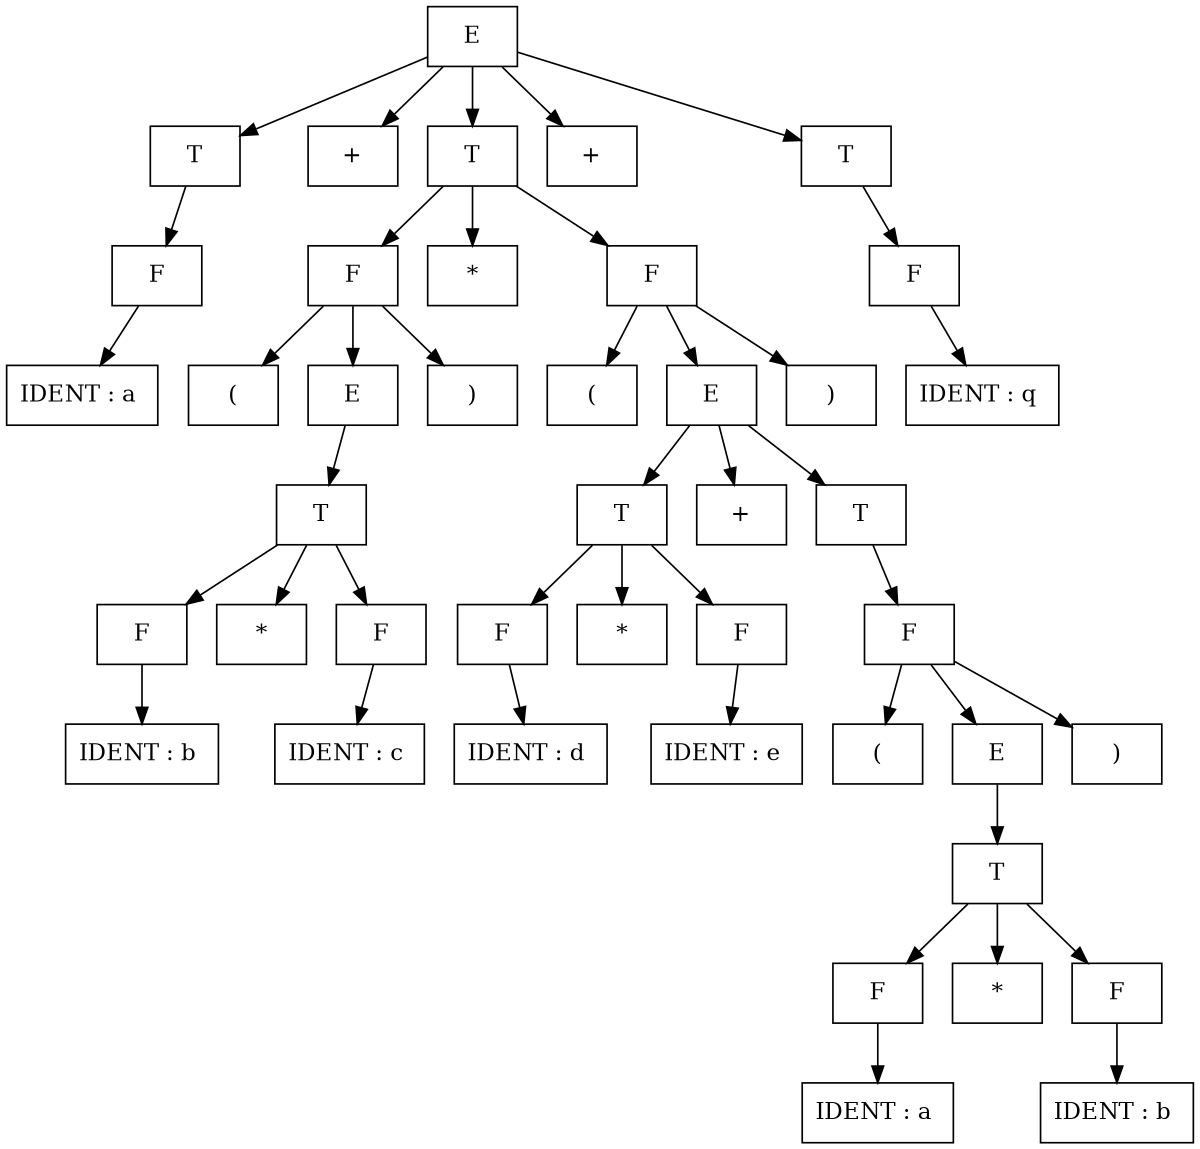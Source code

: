 # Generated Tor  2 Okt 2008 11:02:51 GMT by dot - Graphviz version 2.20.2 (Tue Jul  1 11:56:55 UTC 2008)
#
# 
# real	0m0.246s
# user	0m0.131s
# sys	0m0.038s

digraph L0 {
	graph [size="8,8", ordering=out];
	node [label="\N", shape=box];
	graph [bb="0,0,637,684",
		_draw_="c 5 -white C 5 -white P 4 0 0 0 684 637 684 637 0 ",
		xdotversion="1.2"];
	{
		graph [bb="",
			_draw_="",
			xdotversion=""];
		n1 [label=T, pos="88,594", width="0.75", height="0.50", _draw_="c 5 -black p 4 115 612 61 612 61 576 115 576 ", _ldraw_="F 14.000000 11 -Times-Roman c 5 -black T 88 586 0 6 1 -T "];
		n4 [label="+", pos="179,594", width="0.75", height="0.50", _draw_="c 5 -black p 4 206 612 152 612 152 576 206 576 ", _ldraw_="F 14.000000 11 -Times-Roman c 5 -black T 179 586 0 6 1 -+ "];
		n5 [label=T, pos="251,594", width="0.75", height="0.50", _draw_="c 5 -black p 4 278 612 224 612 224 576 278 576 ", _ldraw_="F 14.000000 11 -Times-Roman c 5 -black T 251 586 0 6 1 -T "];
		n39 [label="+", pos="323,594", width="0.75", height="0.50", _draw_="c 5 -black p 4 350 612 296 612 296 576 350 576 ", _ldraw_="F 14.000000 11 -Times-Roman c 5 -black T 323 586 0 6 1 -+ "];
		n40 [label=T, pos="432,594", width="0.75", height="0.50", _draw_="c 5 -black p 4 459 612 405 612 405 576 459 576 ", _ldraw_="F 14.000000 11 -Times-Roman c 5 -black T 432 586 0 6 1 -T "];
	}
	{
		graph [bb="",
			_draw_="",
			xdotversion=""];
		n6 [label=F, pos="179,522", width="0.75", height="0.50", _draw_="c 5 -black p 4 206 540 152 540 152 504 206 504 ", _ldraw_="F 14.000000 11 -Times-Roman c 5 -black T 179 514 0 6 1 -F "];
		n16 [label="*", pos="251,522", width="0.75", height="0.50", _draw_="c 5 -black p 4 278 540 224 540 224 504 278 504 ", _ldraw_="F 14.000000 11 -Times-Roman c 5 -black T 251 514 0 5 1 -* "];
		n17 [label=F, pos="359,522", width="0.75", height="0.50", _draw_="c 5 -black p 4 386 540 332 540 332 504 386 504 ", _ldraw_="F 14.000000 11 -Times-Roman c 5 -black T 359 514 0 6 1 -F "];
	}
	{
		graph [bb="",
			_draw_="",
			xdotversion=""];
		n7 [label="(", pos="107,450", width="0.75", height="0.50", _draw_="c 5 -black p 4 134 468 80 468 80 432 134 432 ", _ldraw_="F 14.000000 11 -Times-Roman c 5 -black T 107 442 0 3 1 -( "];
		n8 [label=E, pos="179,450", width="0.75", height="0.50", _draw_="c 5 -black p 4 206 468 152 468 152 432 206 432 ", _ldraw_="F 14.000000 11 -Times-Roman c 5 -black T 179 442 0 6 1 -E "];
		n15 [label=")", pos="251,450", width="0.75", height="0.50", _draw_="c 5 -black p 4 278 468 224 468 224 432 278 432 ", _ldraw_="F 14.000000 11 -Times-Roman c 5 -black T 251 442 0 3 1 -) "];
	}
	{
		graph [bb="",
			_draw_="",
			xdotversion=""];
		n10 [label=F, pos="51,306", width="0.75", height="0.50", _draw_="c 5 -black p 4 78 324 24 324 24 288 78 288 ", _ldraw_="F 14.000000 11 -Times-Roman c 5 -black T 51 298 0 6 1 -F "];
		n12 [label="*", pos="123,306", width="0.75", height="0.50", _draw_="c 5 -black p 4 150 324 96 324 96 288 150 288 ", _ldraw_="F 14.000000 11 -Times-Roman c 5 -black T 123 298 0 5 1 -* "];
		n13 [label=F, pos="195,306", width="0.75", height="0.50", _draw_="c 5 -black p 4 222 324 168 324 168 288 222 288 ", _ldraw_="F 14.000000 11 -Times-Roman c 5 -black T 195 298 0 6 1 -F "];
	}
	{
		graph [bb="",
			_draw_="",
			xdotversion=""];
		n18 [label="(", pos="323,450", width="0.75", height="0.50", _draw_="c 5 -black p 4 350 468 296 468 296 432 350 432 ", _ldraw_="F 14.000000 11 -Times-Roman c 5 -black T 323 442 0 3 1 -( "];
		n19 [label=E, pos="395,450", width="0.75", height="0.50", _draw_="c 5 -black p 4 422 468 368 468 368 432 422 432 ", _ldraw_="F 14.000000 11 -Times-Roman c 5 -black T 395 442 0 6 1 -E "];
		n38 [label=")", pos="467,450", width="0.75", height="0.50", _draw_="c 5 -black p 4 494 468 440 468 440 432 494 432 ", _ldraw_="F 14.000000 11 -Times-Roman c 5 -black T 467 442 0 3 1 -) "];
	}
	{
		graph [bb="",
			_draw_="",
			xdotversion=""];
		n20 [label=T, pos="343,378", width="0.75", height="0.50", _draw_="c 5 -black p 4 370 396 316 396 316 360 370 360 ", _ldraw_="F 14.000000 11 -Times-Roman c 5 -black T 343 370 0 6 1 -T "];
		n26 [label="+", pos="415,378", width="0.75", height="0.50", _draw_="c 5 -black p 4 442 396 388 396 388 360 442 360 ", _ldraw_="F 14.000000 11 -Times-Roman c 5 -black T 415 370 0 6 1 -+ "];
		n27 [label=T, pos="493,378", width="0.75", height="0.50", _draw_="c 5 -black p 4 520 396 466 396 466 360 520 360 ", _ldraw_="F 14.000000 11 -Times-Roman c 5 -black T 493 370 0 6 1 -T "];
	}
	{
		graph [bb="",
			_draw_="",
			xdotversion=""];
		n21 [label=F, pos="271,306", width="0.75", height="0.50", _draw_="c 5 -black p 4 298 324 244 324 244 288 298 288 ", _ldraw_="F 14.000000 11 -Times-Roman c 5 -black T 271 298 0 6 1 -F "];
		n23 [label="*", pos="343,306", width="0.75", height="0.50", _draw_="c 5 -black p 4 370 324 316 324 316 288 370 288 ", _ldraw_="F 14.000000 11 -Times-Roman c 5 -black T 343 298 0 5 1 -* "];
		n24 [label=F, pos="415,306", width="0.75", height="0.50", _draw_="c 5 -black p 4 442 324 388 324 388 288 442 288 ", _ldraw_="F 14.000000 11 -Times-Roman c 5 -black T 415 298 0 6 1 -F "];
	}
	{
		graph [bb="",
			_draw_="",
			xdotversion=""];
		n29 [label="(", pos="461,234", width="0.75", height="0.50", _draw_="c 5 -black p 4 488 252 434 252 434 216 488 216 ", _ldraw_="F 14.000000 11 -Times-Roman c 5 -black T 461 226 0 3 1 -( "];
		n30 [label=E, pos="533,234", width="0.75", height="0.50", _draw_="c 5 -black p 4 560 252 506 252 506 216 560 216 ", _ldraw_="F 14.000000 11 -Times-Roman c 5 -black T 533 226 0 6 1 -E "];
		n37 [label=")", pos="605,234", width="0.75", height="0.50", _draw_="c 5 -black p 4 632 252 578 252 578 216 632 216 ", _ldraw_="F 14.000000 11 -Times-Roman c 5 -black T 605 226 0 3 1 -) "];
	}
	{
		graph [bb="",
			_draw_="",
			xdotversion=""];
		n32 [label=F, pos="461,90", width="0.75", height="0.50", _draw_="c 5 -black p 4 488 108 434 108 434 72 488 72 ", _ldraw_="F 14.000000 11 -Times-Roman c 5 -black T 461 82 0 6 1 -F "];
		n34 [label="*", pos="533,90", width="0.75", height="0.50", _draw_="c 5 -black p 4 560 108 506 108 506 72 560 72 ", _ldraw_="F 14.000000 11 -Times-Roman c 5 -black T 533 82 0 5 1 -* "];
		n35 [label=F, pos="605,90", width="0.75", height="0.50", _draw_="c 5 -black p 4 632 108 578 108 578 72 632 72 ", _ldraw_="F 14.000000 11 -Times-Roman c 5 -black T 605 82 0 6 1 -F "];
	}
	n0 [label=E, pos="251,666", width="0.75", height="0.50", _draw_="c 5 -black p 4 278 684 224 684 224 648 278 648 ", _ldraw_="F 14.000000 11 -Times-Roman c 5 -black T 251 658 0 6 1 -E "];
	n2 [label=F, pos="69,522", width="0.75", height="0.50", _draw_="c 5 -black p 4 96 540 42 540 42 504 96 504 ", _ldraw_="F 14.000000 11 -Times-Roman c 5 -black T 69 514 0 6 1 -F "];
	n3 [label="IDENT : a ", pos="31,450", width="0.86", height="0.50", _draw_="c 5 -black p 4 62 468 0 468 0 432 62 432 ", _ldraw_="F 14.000000 11 -Times-Roman c 5 -black T 31 442 0 47 10 -IDENT : a  "];
	n9 [label=T, pos="159,378", width="0.75", height="0.50", _draw_="c 5 -black p 4 186 396 132 396 132 360 186 360 ", _ldraw_="F 14.000000 11 -Times-Roman c 5 -black T 159 370 0 6 1 -T "];
	n11 [label="IDENT : b ", pos="51,234", width="0.89", height="0.50", _draw_="c 5 -black p 4 83 252 19 252 19 216 83 216 ", _ldraw_="F 14.000000 11 -Times-Roman c 5 -black T 51 226 0 48 10 -IDENT : b  "];
	n14 [label="IDENT : c ", pos="192,234", width="0.86", height="0.50", _draw_="c 5 -black p 4 223 252 161 252 161 216 223 216 ", _ldraw_="F 14.000000 11 -Times-Roman c 5 -black T 192 226 0 47 10 -IDENT : c  "];
	n22 [label="IDENT : d ", pos="273,234", width="0.89", height="0.50", _draw_="c 5 -black p 4 305 252 241 252 241 216 305 216 ", _ldraw_="F 14.000000 11 -Times-Roman c 5 -black T 273 226 0 48 10 -IDENT : d  "];
	n25 [label="IDENT : e ", pos="385,234", width="0.86", height="0.50", _draw_="c 5 -black p 4 416 252 354 252 354 216 416 216 ", _ldraw_="F 14.000000 11 -Times-Roman c 5 -black T 385 226 0 47 10 -IDENT : e  "];
	n28 [label=F, pos="514,306", width="0.75", height="0.50", _draw_="c 5 -black p 4 541 324 487 324 487 288 541 288 ", _ldraw_="F 14.000000 11 -Times-Roman c 5 -black T 514 298 0 6 1 -F "];
	n31 [label=T, pos="533,162", width="0.75", height="0.50", _draw_="c 5 -black p 4 560 180 506 180 506 144 560 144 ", _ldraw_="F 14.000000 11 -Times-Roman c 5 -black T 533 154 0 6 1 -T "];
	n33 [label="IDENT : a ", pos="461,18", width="0.86", height="0.50", _draw_="c 5 -black p 4 492 36 430 36 430 0 492 0 ", _ldraw_="F 14.000000 11 -Times-Roman c 5 -black T 461 10 0 47 10 -IDENT : a  "];
	n36 [label="IDENT : b ", pos="605,18", width="0.89", height="0.50", _draw_="c 5 -black p 4 637 36 573 36 573 0 637 0 ", _ldraw_="F 14.000000 11 -Times-Roman c 5 -black T 605 10 0 48 10 -IDENT : b  "];
	n41 [label=F, pos="506,522", width="0.75", height="0.50", _draw_="c 5 -black p 4 533 540 479 540 479 504 533 504 ", _ldraw_="F 14.000000 11 -Times-Roman c 5 -black T 506 514 0 6 1 -F "];
	n42 [label="IDENT : q ", pos="544,450", width="0.89", height="0.50", _draw_="c 5 -black p 4 576 468 512 468 512 432 576 432 ", _ldraw_="F 14.000000 11 -Times-Roman c 5 -black T 544 442 0 48 10 -IDENT : q  "];
	n0 -> n1 [pos="e,115,606 224,654 196,641 154,623 124,610", _draw_="c 5 -black B 4 224 654 196 641 154 623 124 610 ", _hdraw_="S 5 -solid S 15 -setlinewidth(1) c 5 -black C 5 -black P 3 126 607 115 606 123 613 "];
	n0 -> n4 [pos="e,197,612 233,648 224,639 214,629 204,619", _draw_="c 5 -black B 4 233 648 224 639 214 629 204 619 ", _hdraw_="S 5 -solid S 15 -setlinewidth(1) c 5 -black C 5 -black P 3 207 617 197 612 202 622 "];
	n0 -> n5 [pos="e,251,612 251,648 251,640 251,631 251,622", _draw_="c 5 -black B 4 251 648 251 640 251 631 251 622 ", _hdraw_="S 5 -solid S 15 -setlinewidth(1) c 5 -black C 5 -black P 3 255 622 251 612 248 622 "];
	n0 -> n39 [pos="e,305,612 269,648 278,639 288,629 298,619", _draw_="c 5 -black B 4 269 648 278 639 288 629 298 619 ", _hdraw_="S 5 -solid S 15 -setlinewidth(1) c 5 -black C 5 -black P 3 300 622 305 612 295 617 "];
	n0 -> n40 [pos="e,405,605 278,655 309,642 361,622 395,609", _draw_="c 5 -black B 4 278 655 309 642 361 622 395 609 ", _hdraw_="S 5 -solid S 15 -setlinewidth(1) c 5 -black C 5 -black P 3 397 612 405 605 394 605 "];
	n1 -> n2 [pos="e,74,540 83,576 81,568 79,559 77,550", _draw_="c 5 -black B 4 83 576 81 568 79 559 77 550 ", _hdraw_="S 5 -solid S 15 -setlinewidth(1) c 5 -black C 5 -black P 3 80 549 74 540 74 551 "];
	n2 -> n3 [pos="e,40,468 59,504 55,496 50,486 45,477", _draw_="c 5 -black B 4 59 504 55 496 50 486 45 477 ", _hdraw_="S 5 -solid S 15 -setlinewidth(1) c 5 -black C 5 -black P 3 48 475 40 468 42 478 "];
	n5 -> n6 [pos="e,197,540 233,576 224,567 214,557 204,547", _draw_="c 5 -black B 4 233 576 224 567 214 557 204 547 ", _hdraw_="S 5 -solid S 15 -setlinewidth(1) c 5 -black C 5 -black P 3 207 545 197 540 202 550 "];
	n5 -> n16 [pos="e,251,540 251,576 251,568 251,559 251,550", _draw_="c 5 -black B 4 251 576 251 568 251 559 251 550 ", _hdraw_="S 5 -solid S 15 -setlinewidth(1) c 5 -black C 5 -black P 3 255 550 251 540 248 550 "];
	n5 -> n17 [pos="e,332,540 278,576 291,567 309,556 324,546", _draw_="c 5 -black B 4 278 576 291 567 309 556 324 546 ", _hdraw_="S 5 -solid S 15 -setlinewidth(1) c 5 -black C 5 -black P 3 326 549 332 540 322 543 "];
	n6 -> n7 [pos="e,125,468 161,504 152,495 142,485 132,475", _draw_="c 5 -black B 4 161 504 152 495 142 485 132 475 ", _hdraw_="S 5 -solid S 15 -setlinewidth(1) c 5 -black C 5 -black P 3 135 473 125 468 130 478 "];
	n6 -> n8 [pos="e,179,468 179,504 179,496 179,487 179,478", _draw_="c 5 -black B 4 179 504 179 496 179 487 179 478 ", _hdraw_="S 5 -solid S 15 -setlinewidth(1) c 5 -black C 5 -black P 3 183 478 179 468 176 478 "];
	n6 -> n15 [pos="e,233,468 197,504 206,495 216,485 226,475", _draw_="c 5 -black B 4 197 504 206 495 216 485 226 475 ", _hdraw_="S 5 -solid S 15 -setlinewidth(1) c 5 -black C 5 -black P 3 228 478 233 468 223 473 "];
	n8 -> n9 [pos="e,164,396 174,432 172,424 169,415 167,406", _draw_="c 5 -black B 4 174 432 172 424 169 415 167 406 ", _hdraw_="S 5 -solid S 15 -setlinewidth(1) c 5 -black C 5 -black P 3 170 405 164 396 164 407 "];
	n9 -> n10 [pos="e,78,324 132,360 118,351 101,340 87,330", _draw_="c 5 -black B 4 132 360 118 351 101 340 87 330 ", _hdraw_="S 5 -solid S 15 -setlinewidth(1) c 5 -black C 5 -black P 3 88 327 78 324 84 332 "];
	n9 -> n12 [pos="e,132,324 150,360 146,352 141,342 136,333", _draw_="c 5 -black B 4 150 360 146 352 141 342 136 333 ", _hdraw_="S 5 -solid S 15 -setlinewidth(1) c 5 -black C 5 -black P 3 139 332 132 324 133 335 "];
	n9 -> n13 [pos="e,186,324 168,360 172,352 177,342 182,333", _draw_="c 5 -black B 4 168 360 172 352 177 342 182 333 ", _hdraw_="S 5 -solid S 15 -setlinewidth(1) c 5 -black C 5 -black P 3 185 335 186 324 179 332 "];
	n10 -> n11 [pos="e,51,252 51,288 51,280 51,271 51,262", _draw_="c 5 -black B 4 51 288 51 280 51 271 51 262 ", _hdraw_="S 5 -solid S 15 -setlinewidth(1) c 5 -black C 5 -black P 3 55 262 51 252 48 262 "];
	n13 -> n14 [pos="e,193,252 194,288 193,280 193,271 193,262", _draw_="c 5 -black B 4 194 288 193 280 193 271 193 262 ", _hdraw_="S 5 -solid S 15 -setlinewidth(1) c 5 -black C 5 -black P 3 197 262 193 252 190 262 "];
	n17 -> n18 [pos="e,332,468 350,504 346,496 341,486 336,477", _draw_="c 5 -black B 4 350 504 346 496 341 486 336 477 ", _hdraw_="S 5 -solid S 15 -setlinewidth(1) c 5 -black C 5 -black P 3 339 476 332 468 333 479 "];
	n17 -> n19 [pos="e,386,468 368,504 372,496 377,486 382,477", _draw_="c 5 -black B 4 368 504 372 496 377 486 382 477 ", _hdraw_="S 5 -solid S 15 -setlinewidth(1) c 5 -black C 5 -black P 3 385 479 386 468 379 476 "];
	n17 -> n38 [pos="e,440,468 386,504 399,495 417,484 432,474", _draw_="c 5 -black B 4 386 504 399 495 417 484 432 474 ", _hdraw_="S 5 -solid S 15 -setlinewidth(1) c 5 -black C 5 -black P 3 434 477 440 468 430 471 "];
	n19 -> n20 [pos="e,356,396 382,432 376,424 369,413 362,404", _draw_="c 5 -black B 4 382 432 376 424 369 413 362 404 ", _hdraw_="S 5 -solid S 15 -setlinewidth(1) c 5 -black C 5 -black P 3 365 402 356 396 359 406 "];
	n19 -> n26 [pos="e,410,396 400,432 402,424 405,415 407,406", _draw_="c 5 -black B 4 400 432 402 424 405 415 407 406 ", _hdraw_="S 5 -solid S 15 -setlinewidth(1) c 5 -black C 5 -black P 3 410 407 410 396 404 405 "];
	n19 -> n27 [pos="e,469,396 420,432 432,423 447,412 461,402", _draw_="c 5 -black B 4 420 432 432 423 447 412 461 402 ", _hdraw_="S 5 -solid S 15 -setlinewidth(1) c 5 -black C 5 -black P 3 463 405 469 396 459 399 "];
	n20 -> n21 [pos="e,289,324 325,360 316,351 306,341 296,331", _draw_="c 5 -black B 4 325 360 316 351 306 341 296 331 ", _hdraw_="S 5 -solid S 15 -setlinewidth(1) c 5 -black C 5 -black P 3 299 329 289 324 294 334 "];
	n20 -> n23 [pos="e,343,324 343,360 343,352 343,343 343,334", _draw_="c 5 -black B 4 343 360 343 352 343 343 343 334 ", _hdraw_="S 5 -solid S 15 -setlinewidth(1) c 5 -black C 5 -black P 3 347 334 343 324 340 334 "];
	n20 -> n24 [pos="e,397,324 361,360 370,351 380,341 390,331", _draw_="c 5 -black B 4 361 360 370 351 380 341 390 331 ", _hdraw_="S 5 -solid S 15 -setlinewidth(1) c 5 -black C 5 -black P 3 392 334 397 324 387 329 "];
	n21 -> n22 [pos="e,273,252 272,288 272,280 272,271 272,262", _draw_="c 5 -black B 4 272 288 272 280 272 271 272 262 ", _hdraw_="S 5 -solid S 15 -setlinewidth(1) c 5 -black C 5 -black P 3 275 262 273 252 269 262 "];
	n24 -> n25 [pos="e,393,252 407,288 404,280 400,270 397,262", _draw_="c 5 -black B 4 407 288 404 280 400 270 397 262 ", _hdraw_="S 5 -solid S 15 -setlinewidth(1) c 5 -black C 5 -black P 3 400 260 393 252 393 263 "];
	n27 -> n28 [pos="e,509,324 498,360 501,352 504,343 506,334", _draw_="c 5 -black B 4 498 360 501 352 504 343 506 334 ", _hdraw_="S 5 -solid S 15 -setlinewidth(1) c 5 -black C 5 -black P 3 509 335 509 324 503 333 "];
	n28 -> n29 [pos="e,474,252 501,288 495,280 487,269 480,260", _draw_="c 5 -black B 4 501 288 495 280 487 269 480 260 ", _hdraw_="S 5 -solid S 15 -setlinewidth(1) c 5 -black C 5 -black P 3 483 258 474 252 477 262 "];
	n28 -> n30 [pos="e,528,252 519,288 521,280 523,271 525,262", _draw_="c 5 -black B 4 519 288 521 280 523 271 525 262 ", _hdraw_="S 5 -solid S 15 -setlinewidth(1) c 5 -black C 5 -black P 3 528 263 528 252 522 261 "];
	n28 -> n37 [pos="e,582,252 537,288 548,279 562,268 574,258", _draw_="c 5 -black B 4 537 288 548 279 562 268 574 258 ", _hdraw_="S 5 -solid S 15 -setlinewidth(1) c 5 -black C 5 -black P 3 576 261 582 252 572 255 "];
	n30 -> n31 [pos="e,533,180 533,216 533,208 533,199 533,190", _draw_="c 5 -black B 4 533 216 533 208 533 199 533 190 ", _hdraw_="S 5 -solid S 15 -setlinewidth(1) c 5 -black C 5 -black P 3 537 190 533 180 530 190 "];
	n31 -> n32 [pos="e,479,108 515,144 506,135 496,125 486,115", _draw_="c 5 -black B 4 515 144 506 135 496 125 486 115 ", _hdraw_="S 5 -solid S 15 -setlinewidth(1) c 5 -black C 5 -black P 3 489 113 479 108 484 118 "];
	n31 -> n34 [pos="e,533,108 533,144 533,136 533,127 533,118", _draw_="c 5 -black B 4 533 144 533 136 533 127 533 118 ", _hdraw_="S 5 -solid S 15 -setlinewidth(1) c 5 -black C 5 -black P 3 537 118 533 108 530 118 "];
	n31 -> n35 [pos="e,587,108 551,144 560,135 570,125 580,115", _draw_="c 5 -black B 4 551 144 560 135 570 125 580 115 ", _hdraw_="S 5 -solid S 15 -setlinewidth(1) c 5 -black C 5 -black P 3 582 118 587 108 577 113 "];
	n32 -> n33 [pos="e,461,36 461,72 461,64 461,55 461,46", _draw_="c 5 -black B 4 461 72 461 64 461 55 461 46 ", _hdraw_="S 5 -solid S 15 -setlinewidth(1) c 5 -black C 5 -black P 3 465 46 461 36 458 46 "];
	n35 -> n36 [pos="e,605,36 605,72 605,64 605,55 605,46", _draw_="c 5 -black B 4 605 72 605 64 605 55 605 46 ", _hdraw_="S 5 -solid S 15 -setlinewidth(1) c 5 -black C 5 -black P 3 609 46 605 36 602 46 "];
	n40 -> n41 [pos="e,488,540 451,576 460,567 471,557 481,547", _draw_="c 5 -black B 4 451 576 460 567 471 557 481 547 ", _hdraw_="S 5 -solid S 15 -setlinewidth(1) c 5 -black C 5 -black P 3 483 550 488 540 478 545 "];
	n41 -> n42 [pos="e,535,468 516,504 520,496 525,486 530,477", _draw_="c 5 -black B 4 516 504 520 496 525 486 530 477 ", _hdraw_="S 5 -solid S 15 -setlinewidth(1) c 5 -black C 5 -black P 3 533 478 535 468 527 475 "];
}
